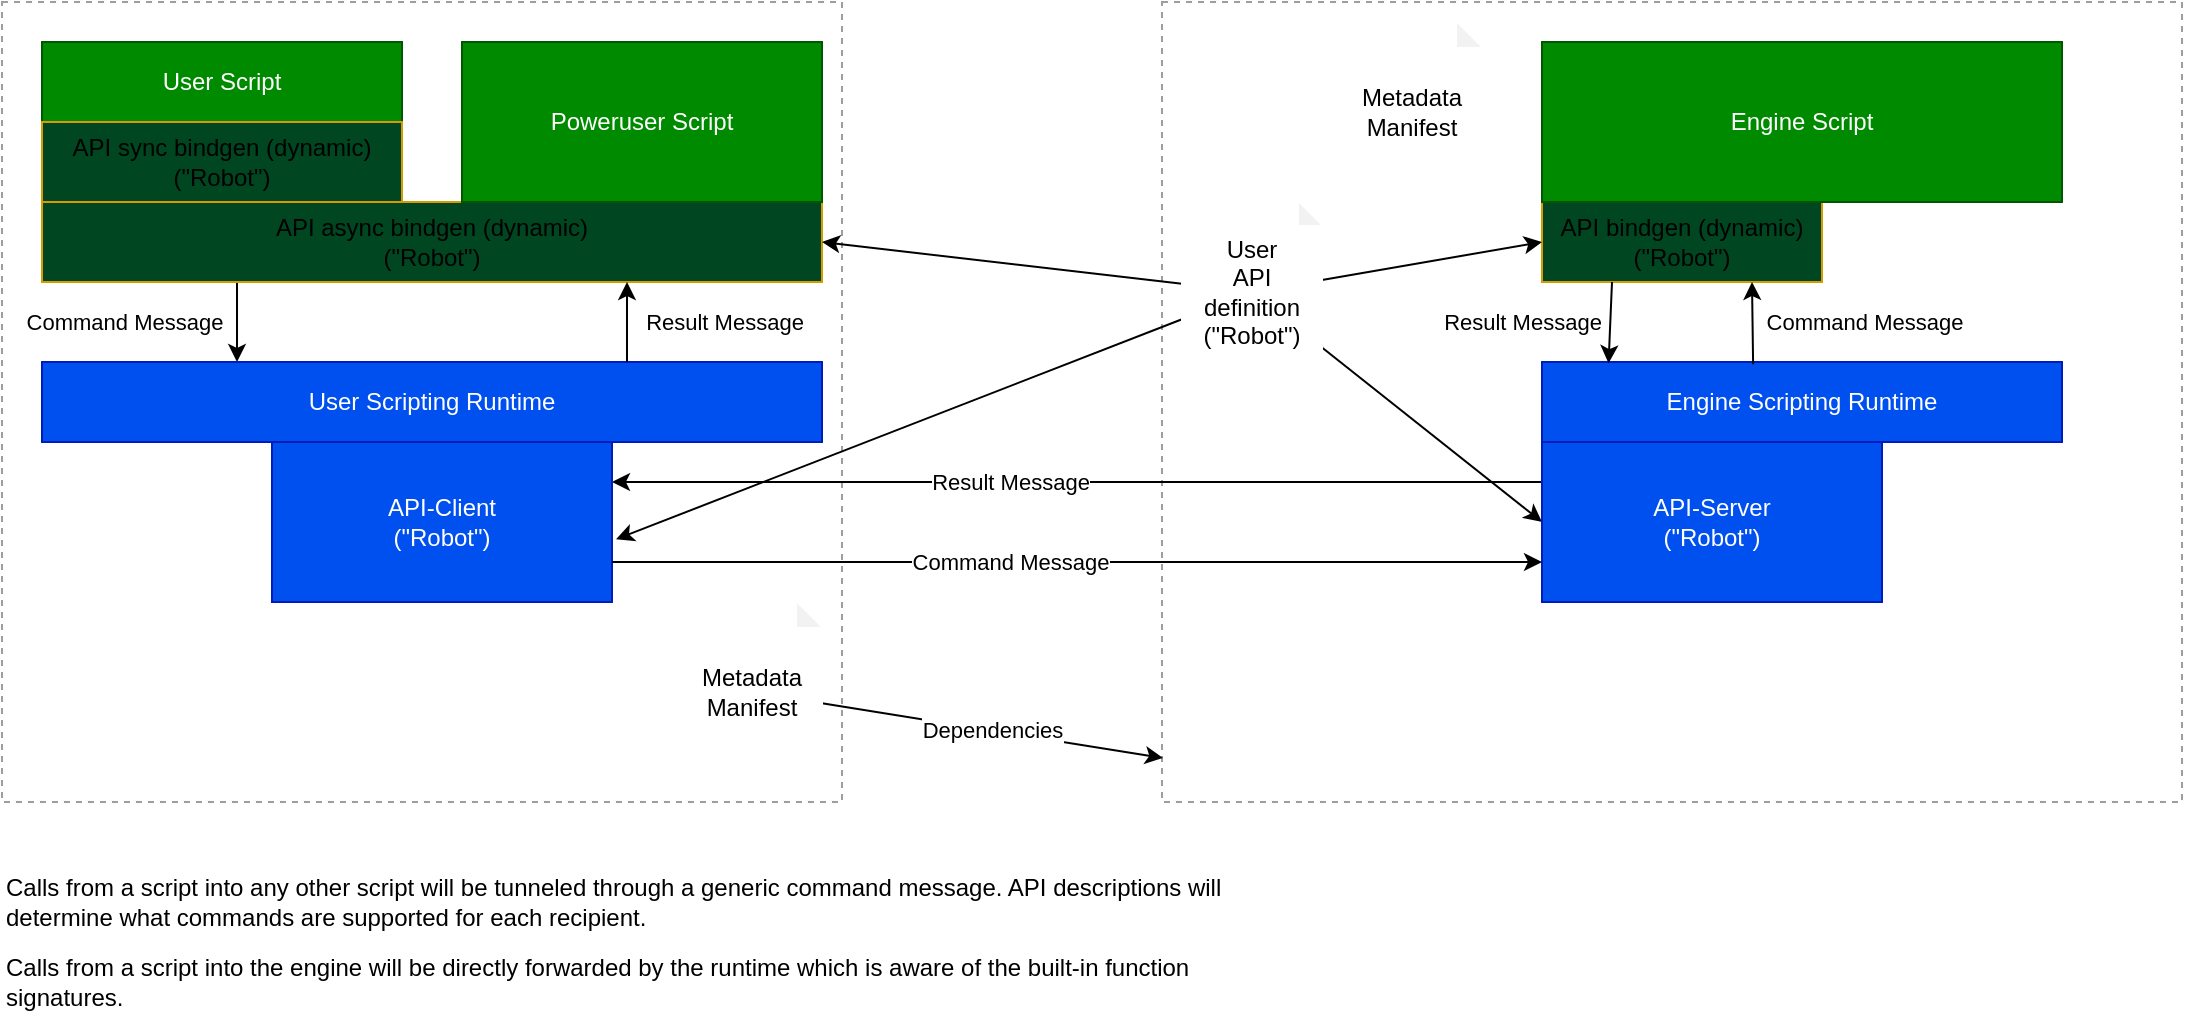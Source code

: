 <mxfile>
    <diagram id="EYOkE5G2C1gFUBRiPpxk" name="Page-1">
        <mxGraphModel dx="1090" dy="813" grid="1" gridSize="10" guides="1" tooltips="1" connect="1" arrows="1" fold="1" page="1" pageScale="1" pageWidth="1169" pageHeight="827" math="0" shadow="0">
            <root>
                <mxCell id="0"/>
                <mxCell id="1" parent="0"/>
                <mxCell id="26" value="" style="rounded=0;whiteSpace=wrap;html=1;fillColor=none;dashed=1;strokeColor=#9E9E9E;" vertex="1" parent="1">
                    <mxGeometry x="20" y="10" width="420" height="400" as="geometry"/>
                </mxCell>
                <mxCell id="28" value="" style="rounded=0;whiteSpace=wrap;html=1;fillColor=none;dashed=1;strokeColor=#9E9E9E;" vertex="1" parent="1">
                    <mxGeometry x="600" y="10" width="510" height="400" as="geometry"/>
                </mxCell>
                <mxCell id="3" style="edgeStyle=none;html=1;exitX=0.25;exitY=1;exitDx=0;exitDy=0;entryX=0.25;entryY=0;entryDx=0;entryDy=0;" parent="1" source="2" target="5" edge="1">
                    <mxGeometry relative="1" as="geometry">
                        <mxPoint x="120" y="130" as="targetPoint"/>
                        <mxPoint x="120" y="90" as="sourcePoint"/>
                    </mxGeometry>
                </mxCell>
                <mxCell id="4" value="Command Message" style="edgeLabel;html=1;align=center;verticalAlign=middle;resizable=0;points=[];" parent="3" vertex="1" connectable="0">
                    <mxGeometry x="0.357" y="1" relative="1" as="geometry">
                        <mxPoint x="-58" y="-7" as="offset"/>
                    </mxGeometry>
                </mxCell>
                <mxCell id="2" value="API async bindgen (dynamic)&lt;br&gt;(&quot;Robot&quot;)" style="rounded=0;whiteSpace=wrap;html=1;fillColor=#004721;strokeColor=#d79b00;" parent="1" vertex="1">
                    <mxGeometry x="40" y="110" width="390" height="40" as="geometry"/>
                </mxCell>
                <mxCell id="16" style="edgeStyle=none;html=1;entryX=0;entryY=0.25;entryDx=0;entryDy=0;exitX=1;exitY=0.25;exitDx=0;exitDy=0;startArrow=classic;startFill=1;endArrow=none;endFill=0;" parent="1" source="34" target="35" edge="1">
                    <mxGeometry relative="1" as="geometry">
                        <mxPoint x="210" y="400" as="targetPoint"/>
                    </mxGeometry>
                </mxCell>
                <mxCell id="17" value="Result Message" style="edgeLabel;html=1;align=center;verticalAlign=middle;resizable=0;points=[];" parent="16" vertex="1" connectable="0">
                    <mxGeometry x="-0.22" y="2" relative="1" as="geometry">
                        <mxPoint x="17" y="2" as="offset"/>
                    </mxGeometry>
                </mxCell>
                <mxCell id="5" value="User Scripting Runtime" style="rounded=0;whiteSpace=wrap;html=1;fillColor=#0050ef;fontColor=#ffffff;strokeColor=#001DBC;" parent="1" vertex="1">
                    <mxGeometry x="40" y="190" width="390" height="40" as="geometry"/>
                </mxCell>
                <mxCell id="9" value="Engine Scripting Runtime" style="rounded=0;whiteSpace=wrap;html=1;fillColor=#0050ef;fontColor=#ffffff;strokeColor=#001DBC;" parent="1" vertex="1">
                    <mxGeometry x="790" y="190" width="260" height="40" as="geometry"/>
                </mxCell>
                <mxCell id="10" value="API bindgen (dynamic)&lt;br&gt;(&quot;Robot&quot;)" style="rounded=0;whiteSpace=wrap;html=1;fillColor=#004721;strokeColor=#d79b00;" parent="1" vertex="1">
                    <mxGeometry x="790" y="110" width="140" height="40" as="geometry"/>
                </mxCell>
                <mxCell id="19" value="Calls from a script into any other script will be tunneled through a generic command message. API descriptions will determine what commands are supported for each recipient." style="text;html=1;strokeColor=none;fillColor=none;align=left;verticalAlign=middle;whiteSpace=wrap;rounded=0;" parent="1" vertex="1">
                    <mxGeometry x="20" y="440" width="620" height="40" as="geometry"/>
                </mxCell>
                <mxCell id="20" value="Calls from a script into the engine will be directly forwarded by the runtime which is aware of the built-in function signatures." style="text;html=1;strokeColor=none;fillColor=none;align=left;verticalAlign=middle;whiteSpace=wrap;rounded=0;" parent="1" vertex="1">
                    <mxGeometry x="20" y="480" width="620" height="40" as="geometry"/>
                </mxCell>
                <mxCell id="21" value="User Script" style="rounded=0;whiteSpace=wrap;html=1;fillColor=#008a00;fontColor=#ffffff;strokeColor=#005700;" parent="1" vertex="1">
                    <mxGeometry x="40" y="30" width="180" height="40" as="geometry"/>
                </mxCell>
                <mxCell id="22" value="Engine Script" style="rounded=0;whiteSpace=wrap;html=1;fillColor=#008a00;fontColor=#ffffff;strokeColor=#005700;" parent="1" vertex="1">
                    <mxGeometry x="790" y="30" width="260" height="80" as="geometry"/>
                </mxCell>
                <mxCell id="32" style="edgeStyle=none;html=1;entryX=0;entryY=0.5;entryDx=0;entryDy=0;" edge="1" parent="1" source="31" target="10">
                    <mxGeometry relative="1" as="geometry">
                        <mxPoint x="1080" y="530" as="targetPoint"/>
                    </mxGeometry>
                </mxCell>
                <mxCell id="33" style="edgeStyle=none;html=1;entryX=1;entryY=0.5;entryDx=0;entryDy=0;startArrow=none;startFill=0;" edge="1" parent="1" source="31" target="2">
                    <mxGeometry relative="1" as="geometry"/>
                </mxCell>
                <mxCell id="49" style="edgeStyle=none;html=1;entryX=0;entryY=0.5;entryDx=0;entryDy=0;startArrow=none;startFill=0;endArrow=classic;endFill=1;" edge="1" parent="1" source="31" target="35">
                    <mxGeometry relative="1" as="geometry"/>
                </mxCell>
                <mxCell id="50" style="edgeStyle=none;html=1;entryX=1.012;entryY=0.608;entryDx=0;entryDy=0;entryPerimeter=0;startArrow=none;startFill=0;endArrow=classic;endFill=1;" edge="1" parent="1" source="31" target="34">
                    <mxGeometry relative="1" as="geometry"/>
                </mxCell>
                <mxCell id="31" value="User&lt;br&gt;API&lt;br&gt;definition&lt;br&gt;(&quot;Robot&quot;)" style="shape=note;whiteSpace=wrap;html=1;backgroundOutline=1;darkOpacity=0.05;strokeColor=#FFFFFF;fillColor=none;size=12;" vertex="1" parent="1">
                    <mxGeometry x="610" y="110" width="70" height="90" as="geometry"/>
                </mxCell>
                <mxCell id="34" value="API-Client&lt;br&gt;(&quot;Robot&quot;)" style="rounded=0;whiteSpace=wrap;html=1;fillColor=#0050ef;fontColor=#ffffff;strokeColor=#001DBC;" vertex="1" parent="1">
                    <mxGeometry x="155" y="230" width="170" height="80" as="geometry"/>
                </mxCell>
                <mxCell id="35" value="API-Server&lt;br&gt;(&quot;Robot&quot;)" style="rounded=0;whiteSpace=wrap;html=1;fillColor=#0050ef;fontColor=#ffffff;strokeColor=#001DBC;" vertex="1" parent="1">
                    <mxGeometry x="790" y="230" width="170" height="80" as="geometry"/>
                </mxCell>
                <mxCell id="36" value="API sync bindgen (dynamic)&lt;br&gt;(&quot;Robot&quot;)" style="rounded=0;whiteSpace=wrap;html=1;fillColor=#004721;strokeColor=#d79b00;" vertex="1" parent="1">
                    <mxGeometry x="40" y="70" width="180" height="40" as="geometry"/>
                </mxCell>
                <mxCell id="37" value="Poweruser Script" style="rounded=0;whiteSpace=wrap;html=1;fillColor=#008a00;fontColor=#ffffff;strokeColor=#005700;" vertex="1" parent="1">
                    <mxGeometry x="250" y="30" width="180" height="80" as="geometry"/>
                </mxCell>
                <mxCell id="38" style="edgeStyle=none;html=1;exitX=0.75;exitY=0;exitDx=0;exitDy=0;entryX=0.75;entryY=1;entryDx=0;entryDy=0;" edge="1" parent="1" source="5" target="2">
                    <mxGeometry relative="1" as="geometry">
                        <mxPoint x="339.5" y="170" as="targetPoint"/>
                        <mxPoint x="339.5" y="210" as="sourcePoint"/>
                    </mxGeometry>
                </mxCell>
                <mxCell id="39" value="Result Message" style="edgeLabel;html=1;align=center;verticalAlign=middle;resizable=0;points=[];" vertex="1" connectable="0" parent="38">
                    <mxGeometry x="0.357" y="1" relative="1" as="geometry">
                        <mxPoint x="49" y="7" as="offset"/>
                    </mxGeometry>
                </mxCell>
                <mxCell id="40" style="edgeStyle=none;html=1;entryX=0;entryY=0.75;entryDx=0;entryDy=0;exitX=1;exitY=0.75;exitDx=0;exitDy=0;startArrow=none;startFill=0;" edge="1" parent="1" source="34" target="35">
                    <mxGeometry relative="1" as="geometry">
                        <mxPoint x="330" y="280" as="sourcePoint"/>
                        <mxPoint x="800" y="280" as="targetPoint"/>
                    </mxGeometry>
                </mxCell>
                <mxCell id="41" value="Command Message" style="edgeLabel;html=1;align=center;verticalAlign=middle;resizable=0;points=[];" vertex="1" connectable="0" parent="40">
                    <mxGeometry x="-0.22" y="2" relative="1" as="geometry">
                        <mxPoint x="17" y="2" as="offset"/>
                    </mxGeometry>
                </mxCell>
                <mxCell id="42" style="edgeStyle=none;html=1;entryX=0.25;entryY=1;entryDx=0;entryDy=0;exitX=0.128;exitY=0.015;exitDx=0;exitDy=0;startArrow=classic;startFill=1;endArrow=none;endFill=0;exitPerimeter=0;" edge="1" parent="1" source="9" target="10">
                    <mxGeometry relative="1" as="geometry">
                        <mxPoint x="330" y="260" as="sourcePoint"/>
                        <mxPoint x="800" y="260" as="targetPoint"/>
                    </mxGeometry>
                </mxCell>
                <mxCell id="43" value="Result Message" style="edgeLabel;html=1;align=center;verticalAlign=middle;resizable=0;points=[];" vertex="1" connectable="0" parent="42">
                    <mxGeometry x="-0.22" y="2" relative="1" as="geometry">
                        <mxPoint x="-42" y="-5" as="offset"/>
                    </mxGeometry>
                </mxCell>
                <mxCell id="44" style="edgeStyle=none;html=1;entryX=0.75;entryY=1;entryDx=0;entryDy=0;exitX=0.406;exitY=0.027;exitDx=0;exitDy=0;startArrow=none;startFill=0;exitPerimeter=0;" edge="1" parent="1" source="9" target="10">
                    <mxGeometry relative="1" as="geometry">
                        <mxPoint x="330" y="300" as="sourcePoint"/>
                        <mxPoint x="800" y="300" as="targetPoint"/>
                    </mxGeometry>
                </mxCell>
                <mxCell id="45" value="Command Message" style="edgeLabel;html=1;align=center;verticalAlign=middle;resizable=0;points=[];" vertex="1" connectable="0" parent="44">
                    <mxGeometry x="-0.22" y="2" relative="1" as="geometry">
                        <mxPoint x="57" y="-5" as="offset"/>
                    </mxGeometry>
                </mxCell>
                <mxCell id="47" value="Dependencies" style="edgeStyle=none;html=1;entryX=0.001;entryY=0.945;entryDx=0;entryDy=0;startArrow=none;startFill=0;endArrow=classic;endFill=1;entryPerimeter=0;" edge="1" parent="1" source="46" target="28">
                    <mxGeometry relative="1" as="geometry"/>
                </mxCell>
                <mxCell id="46" value="Metadata&lt;br&gt;Manifest" style="shape=note;whiteSpace=wrap;html=1;backgroundOutline=1;darkOpacity=0.05;strokeColor=#FFFFFF;fillColor=none;size=13;" vertex="1" parent="1">
                    <mxGeometry x="360" y="310" width="70" height="90" as="geometry"/>
                </mxCell>
                <mxCell id="51" value="Metadata&lt;br&gt;Manifest" style="shape=note;whiteSpace=wrap;html=1;backgroundOutline=1;darkOpacity=0.05;strokeColor=#FFFFFF;fillColor=none;size=13;" vertex="1" parent="1">
                    <mxGeometry x="690" y="20" width="70" height="90" as="geometry"/>
                </mxCell>
            </root>
        </mxGraphModel>
    </diagram>
</mxfile>